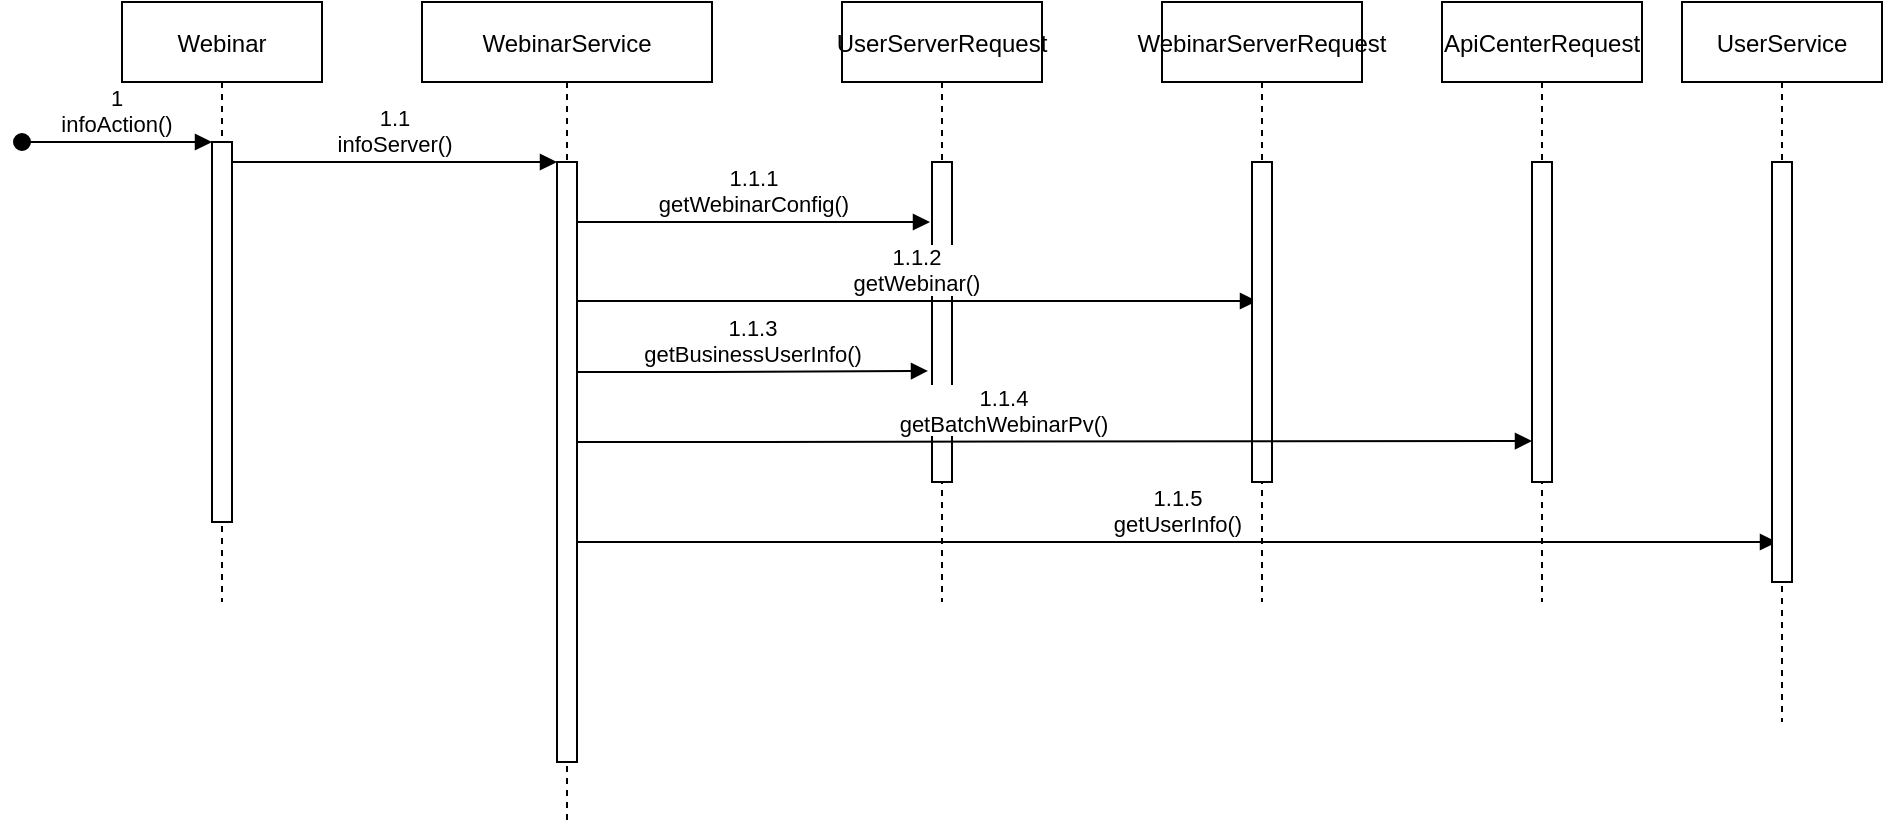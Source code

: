 <mxfile version="16.6.1" type="github">
  <diagram id="kgpKYQtTHZ0yAKxKKP6v" name="Page-1">
    <mxGraphModel dx="946" dy="565" grid="1" gridSize="10" guides="1" tooltips="1" connect="1" arrows="1" fold="1" page="1" pageScale="1" pageWidth="850" pageHeight="1100" math="0" shadow="0">
      <root>
        <mxCell id="0" />
        <mxCell id="1" parent="0" />
        <mxCell id="3nuBFxr9cyL0pnOWT2aG-1" value="Webinar" style="shape=umlLifeline;perimeter=lifelinePerimeter;container=1;collapsible=0;recursiveResize=0;rounded=0;shadow=0;strokeWidth=1;" parent="1" vertex="1">
          <mxGeometry x="120" y="80" width="100" height="300" as="geometry" />
        </mxCell>
        <mxCell id="3nuBFxr9cyL0pnOWT2aG-2" value="" style="points=[];perimeter=orthogonalPerimeter;rounded=0;shadow=0;strokeWidth=1;" parent="3nuBFxr9cyL0pnOWT2aG-1" vertex="1">
          <mxGeometry x="45" y="70" width="10" height="190" as="geometry" />
        </mxCell>
        <mxCell id="3nuBFxr9cyL0pnOWT2aG-3" value="1&#xa;infoAction()" style="verticalAlign=bottom;startArrow=oval;endArrow=block;startSize=8;shadow=0;strokeWidth=1;" parent="3nuBFxr9cyL0pnOWT2aG-1" target="3nuBFxr9cyL0pnOWT2aG-2" edge="1">
          <mxGeometry relative="1" as="geometry">
            <mxPoint x="-50" y="70" as="sourcePoint" />
          </mxGeometry>
        </mxCell>
        <mxCell id="3nuBFxr9cyL0pnOWT2aG-5" value="WebinarService" style="shape=umlLifeline;perimeter=lifelinePerimeter;container=1;collapsible=0;recursiveResize=0;rounded=0;shadow=0;strokeWidth=1;" parent="1" vertex="1">
          <mxGeometry x="270" y="80" width="145" height="410" as="geometry" />
        </mxCell>
        <mxCell id="3nuBFxr9cyL0pnOWT2aG-6" value="" style="points=[];perimeter=orthogonalPerimeter;rounded=0;shadow=0;strokeWidth=1;" parent="3nuBFxr9cyL0pnOWT2aG-5" vertex="1">
          <mxGeometry x="67.5" y="80" width="10" height="300" as="geometry" />
        </mxCell>
        <mxCell id="UK8v2Z1n2UR7xHjHdUC0-11" value="1.1.3&#xa;getBusinessUserInfo()" style="verticalAlign=bottom;endArrow=block;shadow=0;strokeWidth=1;entryX=-0.2;entryY=0.653;entryDx=0;entryDy=0;entryPerimeter=0;" edge="1" parent="3nuBFxr9cyL0pnOWT2aG-5" target="UK8v2Z1n2UR7xHjHdUC0-2">
          <mxGeometry relative="1" as="geometry">
            <mxPoint x="77.5" y="185.0" as="sourcePoint" />
            <mxPoint x="258" y="185" as="targetPoint" />
            <Array as="points">
              <mxPoint x="133.5" y="185" />
            </Array>
          </mxGeometry>
        </mxCell>
        <mxCell id="3nuBFxr9cyL0pnOWT2aG-8" value="1.1&#xa;infoServer()" style="verticalAlign=bottom;endArrow=block;entryX=0;entryY=0;shadow=0;strokeWidth=1;" parent="1" source="3nuBFxr9cyL0pnOWT2aG-2" target="3nuBFxr9cyL0pnOWT2aG-6" edge="1">
          <mxGeometry relative="1" as="geometry">
            <mxPoint x="275" y="160" as="sourcePoint" />
          </mxGeometry>
        </mxCell>
        <mxCell id="UK8v2Z1n2UR7xHjHdUC0-1" value="UserServerRequest" style="shape=umlLifeline;perimeter=lifelinePerimeter;container=1;collapsible=0;recursiveResize=0;rounded=0;shadow=0;strokeWidth=1;" vertex="1" parent="1">
          <mxGeometry x="480" y="80" width="100" height="300" as="geometry" />
        </mxCell>
        <mxCell id="UK8v2Z1n2UR7xHjHdUC0-2" value="" style="points=[];perimeter=orthogonalPerimeter;rounded=0;shadow=0;strokeWidth=1;" vertex="1" parent="UK8v2Z1n2UR7xHjHdUC0-1">
          <mxGeometry x="45" y="80" width="10" height="160" as="geometry" />
        </mxCell>
        <mxCell id="UK8v2Z1n2UR7xHjHdUC0-10" value="1.1.2&#xa;getWebinar()" style="verticalAlign=bottom;endArrow=block;shadow=0;strokeWidth=1;" edge="1" parent="UK8v2Z1n2UR7xHjHdUC0-1">
          <mxGeometry relative="1" as="geometry">
            <mxPoint x="-132.5" y="149.5" as="sourcePoint" />
            <mxPoint x="207.5" y="149.5" as="targetPoint" />
          </mxGeometry>
        </mxCell>
        <mxCell id="UK8v2Z1n2UR7xHjHdUC0-17" value="1.1.5&#xa;getUserInfo()" style="verticalAlign=bottom;endArrow=block;shadow=0;strokeWidth=1;" edge="1" parent="UK8v2Z1n2UR7xHjHdUC0-1">
          <mxGeometry relative="1" as="geometry">
            <mxPoint x="-132" y="270.0" as="sourcePoint" />
            <mxPoint x="467.5" y="270" as="targetPoint" />
            <Array as="points">
              <mxPoint x="-76" y="270" />
            </Array>
          </mxGeometry>
        </mxCell>
        <mxCell id="UK8v2Z1n2UR7xHjHdUC0-7" value="1.1.1&#xa;getWebinarConfig()" style="verticalAlign=bottom;endArrow=block;shadow=0;strokeWidth=1;" edge="1" parent="1">
          <mxGeometry relative="1" as="geometry">
            <mxPoint x="348" y="190.0" as="sourcePoint" />
            <mxPoint x="524" y="190" as="targetPoint" />
            <Array as="points">
              <mxPoint x="404" y="190" />
            </Array>
          </mxGeometry>
        </mxCell>
        <mxCell id="UK8v2Z1n2UR7xHjHdUC0-8" value="WebinarServerRequest" style="shape=umlLifeline;perimeter=lifelinePerimeter;container=1;collapsible=0;recursiveResize=0;rounded=0;shadow=0;strokeWidth=1;" vertex="1" parent="1">
          <mxGeometry x="640" y="80" width="100" height="300" as="geometry" />
        </mxCell>
        <mxCell id="UK8v2Z1n2UR7xHjHdUC0-9" value="" style="points=[];perimeter=orthogonalPerimeter;rounded=0;shadow=0;strokeWidth=1;" vertex="1" parent="UK8v2Z1n2UR7xHjHdUC0-8">
          <mxGeometry x="45" y="80" width="10" height="160" as="geometry" />
        </mxCell>
        <mxCell id="UK8v2Z1n2UR7xHjHdUC0-12" value="ApiCenterRequest" style="shape=umlLifeline;perimeter=lifelinePerimeter;container=1;collapsible=0;recursiveResize=0;rounded=0;shadow=0;strokeWidth=1;" vertex="1" parent="1">
          <mxGeometry x="780" y="80" width="100" height="300" as="geometry" />
        </mxCell>
        <mxCell id="UK8v2Z1n2UR7xHjHdUC0-13" value="" style="points=[];perimeter=orthogonalPerimeter;rounded=0;shadow=0;strokeWidth=1;" vertex="1" parent="UK8v2Z1n2UR7xHjHdUC0-12">
          <mxGeometry x="45" y="80" width="10" height="160" as="geometry" />
        </mxCell>
        <mxCell id="UK8v2Z1n2UR7xHjHdUC0-14" value="1.1.4&#xa;getBatchWebinarPv()" style="verticalAlign=bottom;endArrow=block;shadow=0;strokeWidth=1;entryX=0;entryY=0.872;entryDx=0;entryDy=0;entryPerimeter=0;" edge="1" parent="1" target="UK8v2Z1n2UR7xHjHdUC0-13">
          <mxGeometry relative="1" as="geometry">
            <mxPoint x="389" y="300" as="sourcePoint" />
            <mxPoint x="818" y="300" as="targetPoint" />
            <Array as="points">
              <mxPoint x="343" y="300" />
              <mxPoint x="389" y="300" />
            </Array>
          </mxGeometry>
        </mxCell>
        <mxCell id="UK8v2Z1n2UR7xHjHdUC0-15" value="UserService" style="shape=umlLifeline;perimeter=lifelinePerimeter;container=1;collapsible=0;recursiveResize=0;rounded=0;shadow=0;strokeWidth=1;" vertex="1" parent="1">
          <mxGeometry x="900" y="80" width="100" height="360" as="geometry" />
        </mxCell>
        <mxCell id="UK8v2Z1n2UR7xHjHdUC0-16" value="" style="points=[];perimeter=orthogonalPerimeter;rounded=0;shadow=0;strokeWidth=1;" vertex="1" parent="UK8v2Z1n2UR7xHjHdUC0-15">
          <mxGeometry x="45" y="80" width="10" height="210" as="geometry" />
        </mxCell>
      </root>
    </mxGraphModel>
  </diagram>
</mxfile>
